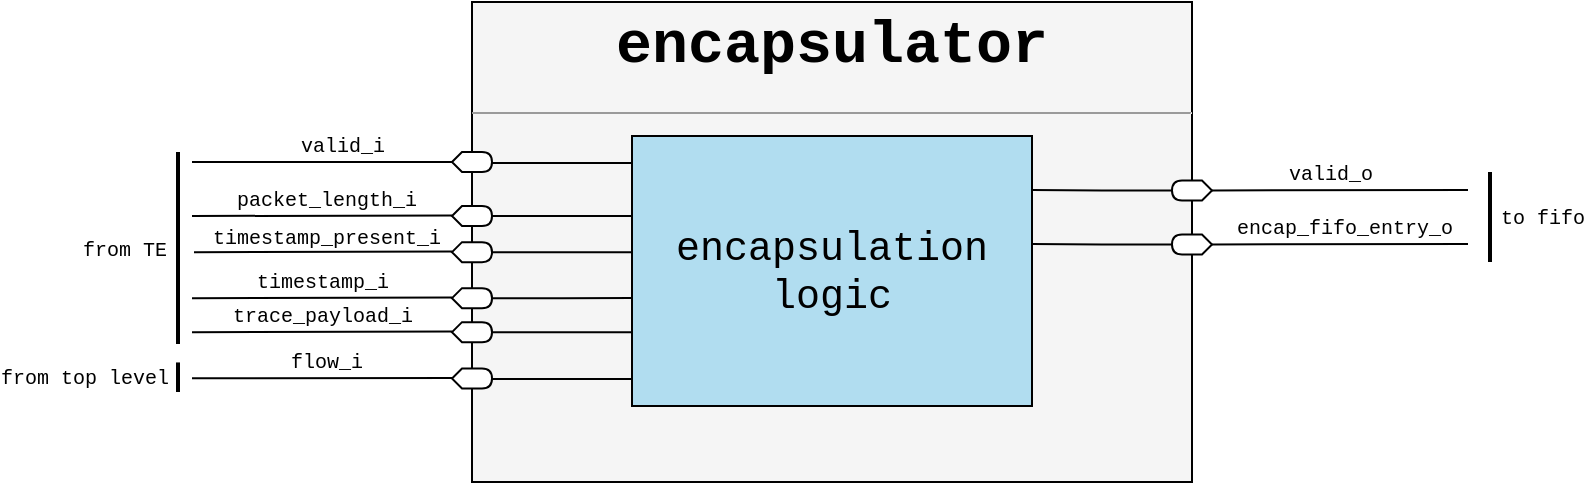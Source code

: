 <mxfile>
    <diagram id="muOLUEOF97frmN8d_hko" name="Pagina-1">
        <mxGraphModel dx="554" dy="256" grid="1" gridSize="10" guides="1" tooltips="1" connect="1" arrows="1" fold="1" page="1" pageScale="1" pageWidth="827" pageHeight="1169" math="0" shadow="0">
            <root>
                <mxCell id="0"/>
                <mxCell id="1" parent="0"/>
                <mxCell id="2" value="&lt;p style=&quot;margin: 4px 0px 0px; text-align: center; font-size: 30px;&quot;&gt;&lt;b style=&quot;&quot;&gt;&lt;font style=&quot;font-size: 30px;&quot;&gt;encapsulator&lt;/font&gt;&lt;/b&gt;&lt;/p&gt;&lt;hr style=&quot;font-size: 30px;&quot; size=&quot;1&quot;&gt;&lt;div style=&quot;height: 2px; font-size: 30px;&quot;&gt;&lt;/div&gt;" style="verticalAlign=top;align=left;overflow=fill;fontSize=12;fontFamily=Courier New;html=1;fillColor=#F5F5F5;" parent="1" vertex="1">
                    <mxGeometry x="272" y="120" width="360" height="240" as="geometry"/>
                </mxCell>
                <mxCell id="4" value="encapsulation logic" style="rounded=0;whiteSpace=wrap;html=1;fillColor=#B1DDF0;fontFamily=Courier New;fontSize=20;points=[[0,0,0,0,0],[0,0.1,0,0,0],[0,0.2,0,0,0],[0,0.3,0,0,0],[0,0.4,0,0,0],[0,0.5,0,0,0],[0,0.6,0,0,0],[0,0.7,0,0,0],[0,0.8,0,0,0],[0,0.9,0,0,0],[0,1,0,0,0],[0.25,0,0,0,0],[0.25,1,0,0,0],[0.5,0,0,0,0],[0.5,1,0,0,0],[0.75,0,0,0,0],[0.75,1,0,0,0],[1,0,0,0,0],[1,0.2,0,0,0],[1,0.4,0,0,0],[1,0.6,0,0,0],[1,0.8,0,0,0],[1,1,0,0,0]];" parent="1" vertex="1">
                    <mxGeometry x="352" y="187" width="200" height="135" as="geometry"/>
                </mxCell>
                <mxCell id="77" style="edgeStyle=orthogonalEdgeStyle;rounded=0;html=1;endArrow=none;endFill=0;entryX=0;entryY=0.1;entryDx=0;entryDy=0;entryPerimeter=0;" parent="1" source="13" target="4" edge="1">
                    <mxGeometry relative="1" as="geometry">
                        <mxPoint x="352" y="200" as="targetPoint"/>
                        <Array as="points">
                            <mxPoint x="317" y="200"/>
                        </Array>
                    </mxGeometry>
                </mxCell>
                <mxCell id="13" value="" style="shape=display;whiteSpace=wrap;html=1;fontFamily=Courier New;fontSize=30;fillColor=default;" parent="1" vertex="1">
                    <mxGeometry x="262" y="195" width="20" height="10" as="geometry"/>
                </mxCell>
                <mxCell id="71" style="edgeStyle=orthogonalEdgeStyle;html=1;entryX=-0.001;entryY=0.296;entryDx=0;entryDy=0;entryPerimeter=0;rounded=0;endArrow=none;endFill=0;" parent="1" source="15" target="4" edge="1">
                    <mxGeometry relative="1" as="geometry">
                        <Array as="points"/>
                    </mxGeometry>
                </mxCell>
                <mxCell id="15" value="" style="shape=display;whiteSpace=wrap;html=1;fontFamily=Courier New;fontSize=30;fillColor=default;" parent="1" vertex="1">
                    <mxGeometry x="262" y="222" width="20" height="10" as="geometry"/>
                </mxCell>
                <mxCell id="76" style="edgeStyle=orthogonalEdgeStyle;html=1;entryX=0;entryY=0.4;entryDx=0;entryDy=0;entryPerimeter=0;rounded=0;endArrow=none;endFill=0;" parent="1" source="19" target="4" edge="1">
                    <mxGeometry relative="1" as="geometry">
                        <Array as="points">
                            <mxPoint x="352" y="245"/>
                        </Array>
                    </mxGeometry>
                </mxCell>
                <mxCell id="19" value="" style="shape=display;whiteSpace=wrap;html=1;fontFamily=Courier New;fontSize=30;fillColor=default;" parent="1" vertex="1">
                    <mxGeometry x="262" y="240.07" width="20" height="10" as="geometry"/>
                </mxCell>
                <mxCell id="73" style="edgeStyle=orthogonalEdgeStyle;html=1;exitX=1;exitY=0.5;exitDx=0;exitDy=0;exitPerimeter=0;entryX=0;entryY=0.6;entryDx=0;entryDy=0;entryPerimeter=0;rounded=0;endArrow=none;endFill=0;" parent="1" source="21" target="4" edge="1">
                    <mxGeometry relative="1" as="geometry"/>
                </mxCell>
                <mxCell id="21" value="" style="shape=display;whiteSpace=wrap;html=1;fontFamily=Courier New;fontSize=30;fillColor=default;" parent="1" vertex="1">
                    <mxGeometry x="262" y="263.07" width="20" height="10" as="geometry"/>
                </mxCell>
                <mxCell id="22" value="" style="endArrow=none;html=1;fontFamily=Courier New;fontSize=30;entryX=0;entryY=0.5;entryDx=0;entryDy=0;entryPerimeter=0;" parent="1" target="13" edge="1">
                    <mxGeometry width="50" height="50" relative="1" as="geometry">
                        <mxPoint x="132" y="200" as="sourcePoint"/>
                        <mxPoint x="232" y="185" as="targetPoint"/>
                    </mxGeometry>
                </mxCell>
                <mxCell id="23" value="&lt;font style=&quot;font-size: 10px;&quot;&gt;valid_i&lt;/font&gt;" style="edgeLabel;html=1;align=center;verticalAlign=middle;resizable=0;points=[];fontSize=10;fontFamily=Courier New;labelBackgroundColor=none;" parent="22" vertex="1" connectable="0">
                    <mxGeometry x="0.382" relative="1" as="geometry">
                        <mxPoint x="-15" y="-8" as="offset"/>
                    </mxGeometry>
                </mxCell>
                <mxCell id="24" value="" style="endArrow=none;html=1;fontFamily=Courier New;fontSize=30;entryX=0;entryY=0.5;entryDx=0;entryDy=0;entryPerimeter=0;" parent="1" edge="1">
                    <mxGeometry width="50" height="50" relative="1" as="geometry">
                        <mxPoint x="132" y="227" as="sourcePoint"/>
                        <mxPoint x="262" y="226.74" as="targetPoint"/>
                    </mxGeometry>
                </mxCell>
                <mxCell id="25" value="packet_length_i" style="edgeLabel;html=1;align=center;verticalAlign=middle;resizable=0;points=[];fontSize=10;fontFamily=Courier New;labelBackgroundColor=none;" parent="24" vertex="1" connectable="0">
                    <mxGeometry x="-0.394" y="1" relative="1" as="geometry">
                        <mxPoint x="27" y="-7" as="offset"/>
                    </mxGeometry>
                </mxCell>
                <mxCell id="28" value="" style="endArrow=none;html=1;fontFamily=Courier New;fontSize=30;entryX=0;entryY=0.5;entryDx=0;entryDy=0;entryPerimeter=0;" parent="1" edge="1">
                    <mxGeometry width="50" height="50" relative="1" as="geometry">
                        <mxPoint x="133" y="245.07" as="sourcePoint"/>
                        <mxPoint x="262" y="244.81" as="targetPoint"/>
                    </mxGeometry>
                </mxCell>
                <mxCell id="29" value="timestamp_present_i" style="edgeLabel;html=1;align=center;verticalAlign=middle;resizable=0;points=[];fontSize=10;fontFamily=Courier New;labelBackgroundColor=none;" parent="28" vertex="1" connectable="0">
                    <mxGeometry x="-0.46" y="1" relative="1" as="geometry">
                        <mxPoint x="31" y="-6" as="offset"/>
                    </mxGeometry>
                </mxCell>
                <mxCell id="30" value="" style="endArrow=none;html=1;fontFamily=Courier New;fontSize=30;entryX=0;entryY=0.5;entryDx=0;entryDy=0;entryPerimeter=0;" parent="1" edge="1">
                    <mxGeometry width="50" height="50" relative="1" as="geometry">
                        <mxPoint x="132" y="268.07" as="sourcePoint"/>
                        <mxPoint x="262" y="267.81" as="targetPoint"/>
                    </mxGeometry>
                </mxCell>
                <mxCell id="31" value="timestamp_i" style="edgeLabel;html=1;align=center;verticalAlign=middle;resizable=0;points=[];fontSize=10;fontFamily=Courier New;labelBackgroundColor=none;" parent="30" vertex="1" connectable="0">
                    <mxGeometry x="-0.262" y="1" relative="1" as="geometry">
                        <mxPoint x="17" y="-7" as="offset"/>
                    </mxGeometry>
                </mxCell>
                <mxCell id="32" style="edgeStyle=orthogonalEdgeStyle;rounded=0;html=1;entryX=1;entryY=0.2;entryDx=0;entryDy=0;entryPerimeter=0;strokeWidth=1;fontFamily=Courier New;fontSize=10;endArrow=none;endFill=0;" parent="1" source="33" target="4" edge="1">
                    <mxGeometry relative="1" as="geometry">
                        <mxPoint x="602" y="204.92" as="targetPoint"/>
                    </mxGeometry>
                </mxCell>
                <mxCell id="33" value="" style="shape=display;whiteSpace=wrap;html=1;fontFamily=Courier New;fontSize=30;fillColor=default;rotation=-180;" parent="1" vertex="1">
                    <mxGeometry x="622" y="209.22" width="20" height="10" as="geometry"/>
                </mxCell>
                <mxCell id="34" style="edgeStyle=orthogonalEdgeStyle;rounded=0;html=1;exitX=1;exitY=0.5;exitDx=0;exitDy=0;exitPerimeter=0;entryX=1;entryY=0.4;entryDx=0;entryDy=0;entryPerimeter=0;strokeWidth=1;fontFamily=Courier New;fontSize=10;endArrow=none;endFill=0;" parent="1" source="35" target="4" edge="1">
                    <mxGeometry relative="1" as="geometry">
                        <mxPoint x="602" y="225.08" as="targetPoint"/>
                    </mxGeometry>
                </mxCell>
                <mxCell id="35" value="" style="shape=display;whiteSpace=wrap;html=1;fontFamily=Courier New;fontSize=30;fillColor=default;rotation=-180;" parent="1" vertex="1">
                    <mxGeometry x="622" y="236.22" width="20" height="10" as="geometry"/>
                </mxCell>
                <mxCell id="42" value="" style="endArrow=none;html=1;fontFamily=Courier New;fontSize=30;entryX=0;entryY=0.5;entryDx=0;entryDy=0;entryPerimeter=0;" parent="1" target="33" edge="1">
                    <mxGeometry width="50" height="50" relative="1" as="geometry">
                        <mxPoint x="770" y="214" as="sourcePoint"/>
                        <mxPoint x="592" y="199.22" as="targetPoint"/>
                    </mxGeometry>
                </mxCell>
                <mxCell id="43" value="&lt;font style=&quot;font-size: 10px;&quot;&gt;valid_o&lt;/font&gt;" style="edgeLabel;html=1;align=center;verticalAlign=middle;resizable=0;points=[];fontSize=10;fontFamily=Courier New;labelBackgroundColor=none;" parent="42" vertex="1" connectable="0">
                    <mxGeometry x="0.382" relative="1" as="geometry">
                        <mxPoint x="19" y="-8" as="offset"/>
                    </mxGeometry>
                </mxCell>
                <mxCell id="44" value="" style="endArrow=none;html=1;fontFamily=Courier New;fontSize=30;entryX=0;entryY=0.5;entryDx=0;entryDy=0;entryPerimeter=0;" parent="1" target="35" edge="1">
                    <mxGeometry width="50" height="50" relative="1" as="geometry">
                        <mxPoint x="770" y="241" as="sourcePoint"/>
                        <mxPoint x="622" y="240.96" as="targetPoint"/>
                    </mxGeometry>
                </mxCell>
                <mxCell id="45" value="encap_fifo_entry_o" style="edgeLabel;html=1;align=center;verticalAlign=middle;resizable=0;points=[];fontSize=10;fontFamily=Courier New;labelBackgroundColor=none;" parent="44" vertex="1" connectable="0">
                    <mxGeometry x="-0.394" y="1" relative="1" as="geometry">
                        <mxPoint x="-23" y="-9" as="offset"/>
                    </mxGeometry>
                </mxCell>
                <mxCell id="52" value="" style="endArrow=none;html=1;rounded=0;fontFamily=Courier New;fontSize=10;strokeWidth=2;" parent="1" edge="1">
                    <mxGeometry width="50" height="50" relative="1" as="geometry">
                        <mxPoint x="125" y="291" as="sourcePoint"/>
                        <mxPoint x="125" y="195" as="targetPoint"/>
                    </mxGeometry>
                </mxCell>
                <mxCell id="53" value="from TE" style="edgeLabel;html=1;align=center;verticalAlign=middle;resizable=0;points=[];fontSize=10;fontFamily=Courier New;" parent="52" vertex="1" connectable="0">
                    <mxGeometry x="-0.219" y="1" relative="1" as="geometry">
                        <mxPoint x="-26" y="-10" as="offset"/>
                    </mxGeometry>
                </mxCell>
                <mxCell id="54" value="" style="endArrow=none;html=1;rounded=0;fontFamily=Courier New;fontSize=10;strokeWidth=2;" parent="1" edge="1">
                    <mxGeometry width="50" height="50" relative="1" as="geometry">
                        <mxPoint x="781" y="250" as="sourcePoint"/>
                        <mxPoint x="781" y="205" as="targetPoint"/>
                    </mxGeometry>
                </mxCell>
                <mxCell id="55" value="to fifo" style="edgeLabel;html=1;align=center;verticalAlign=middle;resizable=0;points=[];fontSize=10;fontFamily=Courier New;" parent="54" vertex="1" connectable="0">
                    <mxGeometry x="-0.219" y="1" relative="1" as="geometry">
                        <mxPoint x="27" y="-5" as="offset"/>
                    </mxGeometry>
                </mxCell>
                <mxCell id="62" value="" style="endArrow=none;html=1;fontFamily=Courier New;fontSize=30;entryX=0;entryY=0.5;entryDx=0;entryDy=0;entryPerimeter=0;" parent="1" edge="1">
                    <mxGeometry width="50" height="50" relative="1" as="geometry">
                        <mxPoint x="132" y="285.07" as="sourcePoint"/>
                        <mxPoint x="262" y="284.81" as="targetPoint"/>
                    </mxGeometry>
                </mxCell>
                <mxCell id="63" value="trace_payload_i" style="edgeLabel;html=1;align=center;verticalAlign=middle;resizable=0;points=[];fontSize=10;fontFamily=Courier New;labelBackgroundColor=none;" parent="62" vertex="1" connectable="0">
                    <mxGeometry x="-0.262" y="1" relative="1" as="geometry">
                        <mxPoint x="17" y="-7" as="offset"/>
                    </mxGeometry>
                </mxCell>
                <mxCell id="74" style="edgeStyle=orthogonalEdgeStyle;html=1;exitX=1;exitY=0.5;exitDx=0;exitDy=0;exitPerimeter=0;entryX=0;entryY=0.7;entryDx=0;entryDy=0;entryPerimeter=0;rounded=0;endArrow=none;endFill=0;" parent="1" source="64" target="4" edge="1">
                    <mxGeometry relative="1" as="geometry">
                        <Array as="points">
                            <mxPoint x="352" y="285"/>
                        </Array>
                    </mxGeometry>
                </mxCell>
                <mxCell id="64" value="" style="shape=display;whiteSpace=wrap;html=1;fontFamily=Courier New;fontSize=30;fillColor=default;" parent="1" vertex="1">
                    <mxGeometry x="262" y="280.07" width="20" height="10" as="geometry"/>
                </mxCell>
                <mxCell id="65" value="" style="endArrow=none;html=1;fontFamily=Courier New;fontSize=30;entryX=0;entryY=0.5;entryDx=0;entryDy=0;entryPerimeter=0;" parent="1" edge="1">
                    <mxGeometry width="50" height="50" relative="1" as="geometry">
                        <mxPoint x="132" y="308.13" as="sourcePoint"/>
                        <mxPoint x="262" y="307.96" as="targetPoint"/>
                    </mxGeometry>
                </mxCell>
                <mxCell id="66" value="flow_i" style="edgeLabel;html=1;align=center;verticalAlign=middle;resizable=0;points=[];fontSize=10;fontFamily=Courier New;labelBackgroundColor=none;" parent="65" vertex="1" connectable="0">
                    <mxGeometry x="-0.341" y="1" relative="1" as="geometry">
                        <mxPoint x="24" y="-7" as="offset"/>
                    </mxGeometry>
                </mxCell>
                <mxCell id="75" style="edgeStyle=orthogonalEdgeStyle;html=1;entryX=0;entryY=0.9;entryDx=0;entryDy=0;entryPerimeter=0;rounded=0;endArrow=none;endFill=0;" parent="1" source="67" target="4" edge="1">
                    <mxGeometry relative="1" as="geometry">
                        <Array as="points">
                            <mxPoint x="317" y="308"/>
                        </Array>
                    </mxGeometry>
                </mxCell>
                <mxCell id="67" value="" style="shape=display;whiteSpace=wrap;html=1;fontFamily=Courier New;fontSize=30;fillColor=default;" parent="1" vertex="1">
                    <mxGeometry x="262" y="303.22" width="20" height="10" as="geometry"/>
                </mxCell>
                <mxCell id="68" value="" style="endArrow=none;html=1;rounded=0;fontFamily=Courier New;fontSize=10;strokeWidth=2;" parent="1" edge="1">
                    <mxGeometry width="50" height="50" relative="1" as="geometry">
                        <mxPoint x="125" y="315" as="sourcePoint"/>
                        <mxPoint x="125" y="300.22" as="targetPoint"/>
                    </mxGeometry>
                </mxCell>
                <mxCell id="69" value="from top level" style="edgeLabel;html=1;align=center;verticalAlign=middle;resizable=0;points=[];fontSize=10;fontFamily=Courier New;" parent="68" vertex="1" connectable="0">
                    <mxGeometry x="-0.219" y="1" relative="1" as="geometry">
                        <mxPoint x="-46" y="-1" as="offset"/>
                    </mxGeometry>
                </mxCell>
            </root>
        </mxGraphModel>
    </diagram>
</mxfile>
